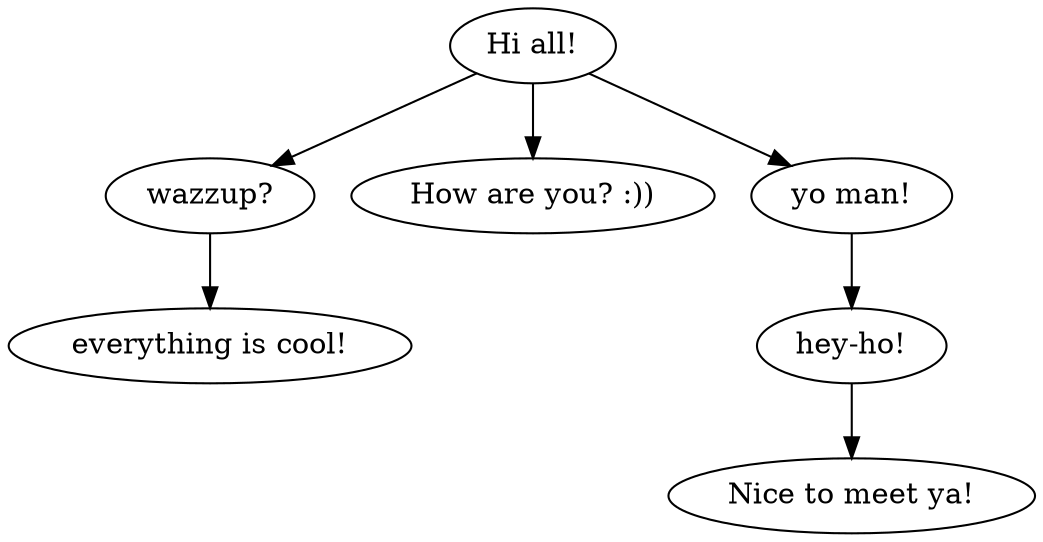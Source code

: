 digraph G {
  7 [label="Hi all!"]
  7 -> 11
  11 [label="wazzup?"]
  7 -> 9
  9 [label="How are you? :))"]
  7 -> 8
  8 [label="yo man!"]
  11 -> 13
  13 [label="everything is cool!"]
  8 -> 10
  10 [label="hey-ho!"]
  10 -> 12
  12 [label="Nice to meet ya!"]
}
